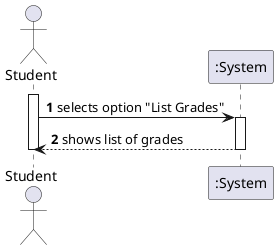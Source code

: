@startuml
autonumber
actor "Student" as ST

activate ST
ST -> ":System" : selects option "List Grades"
activate ":System"
":System" --> ST : shows list of grades
deactivate ":System"
deactivate ST

@enduml